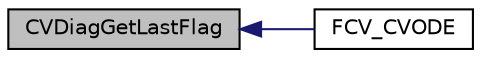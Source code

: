 digraph "CVDiagGetLastFlag"
{
  edge [fontname="Helvetica",fontsize="10",labelfontname="Helvetica",labelfontsize="10"];
  node [fontname="Helvetica",fontsize="10",shape=record];
  rankdir="LR";
  Node4 [label="CVDiagGetLastFlag",height=0.2,width=0.4,color="black", fillcolor="grey75", style="filled", fontcolor="black"];
  Node4 -> Node5 [dir="back",color="midnightblue",fontsize="10",style="solid",fontname="Helvetica"];
  Node5 [label="FCV_CVODE",height=0.2,width=0.4,color="black", fillcolor="white", style="filled",URL="$df/dc9/fcvode_8h.html#aa2bf3f087ad603311d471be8a522feac"];
}
